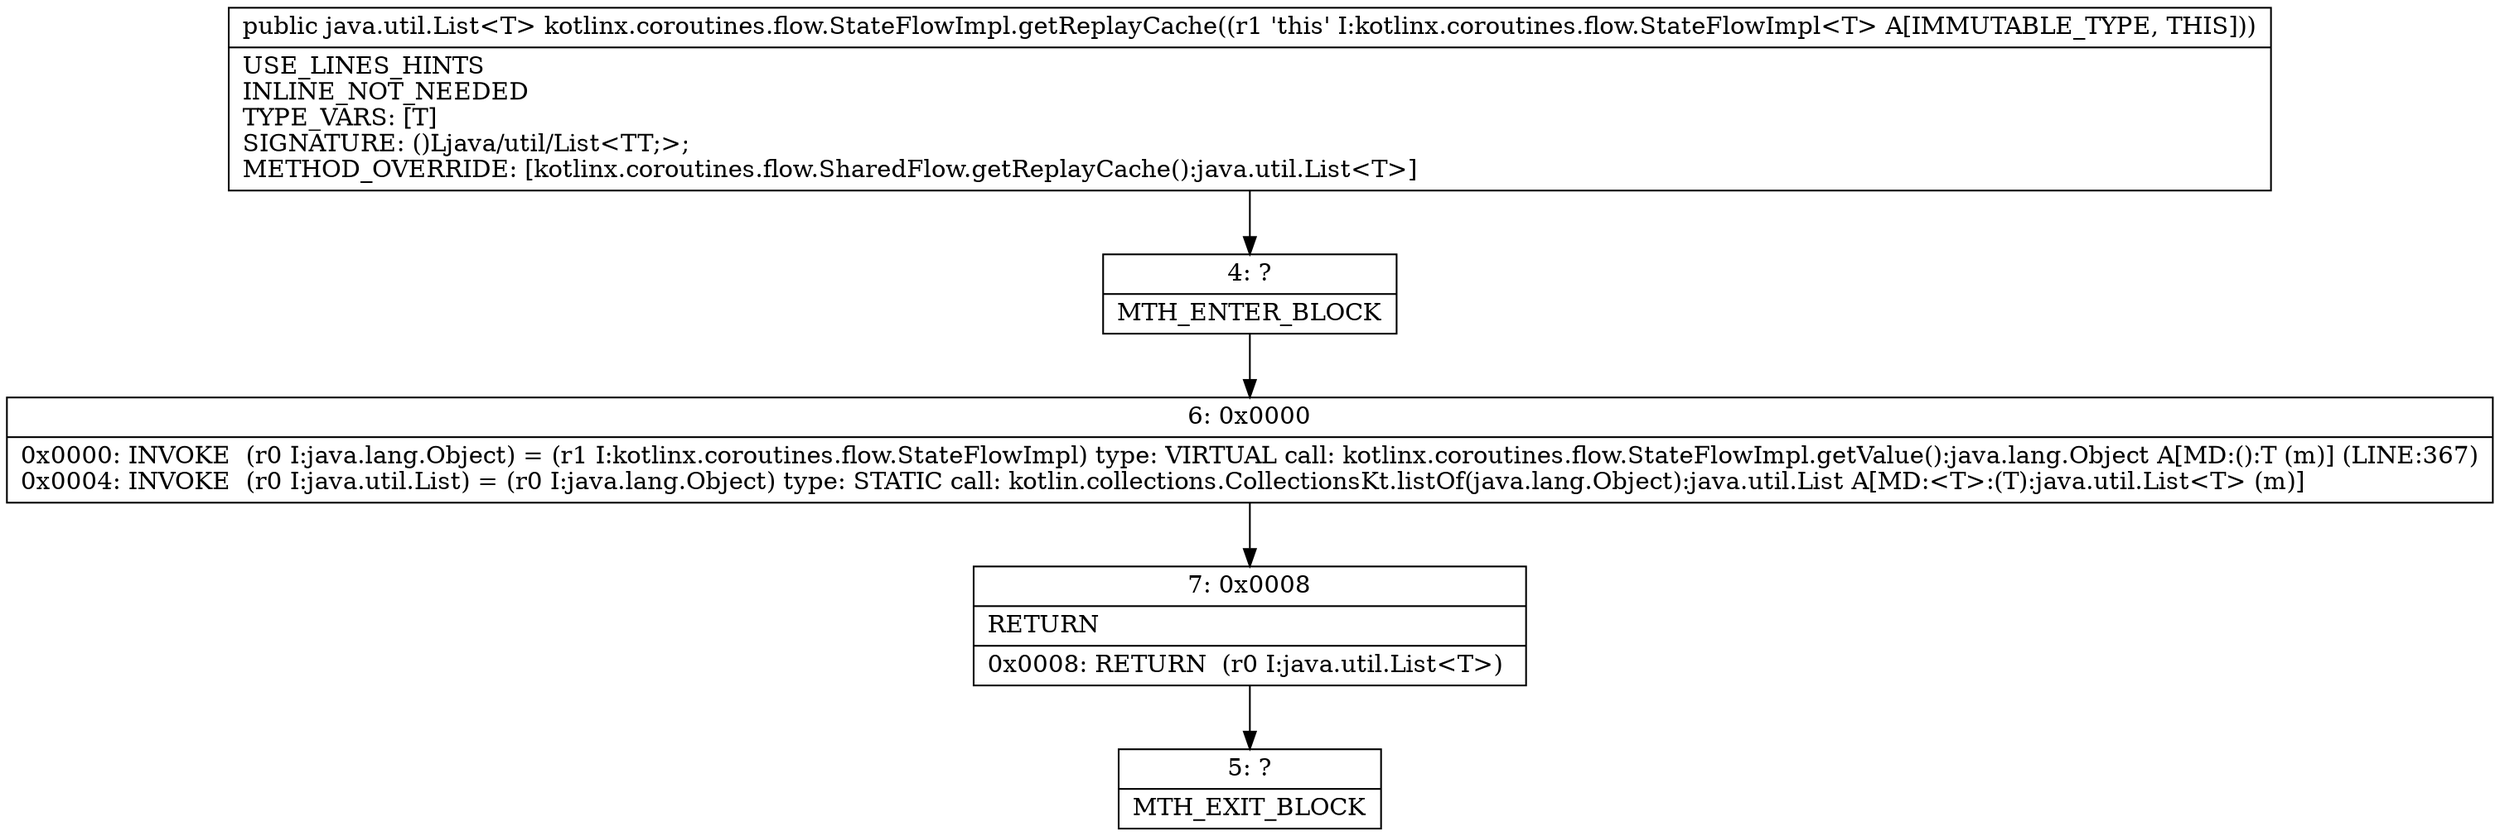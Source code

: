 digraph "CFG forkotlinx.coroutines.flow.StateFlowImpl.getReplayCache()Ljava\/util\/List;" {
Node_4 [shape=record,label="{4\:\ ?|MTH_ENTER_BLOCK\l}"];
Node_6 [shape=record,label="{6\:\ 0x0000|0x0000: INVOKE  (r0 I:java.lang.Object) = (r1 I:kotlinx.coroutines.flow.StateFlowImpl) type: VIRTUAL call: kotlinx.coroutines.flow.StateFlowImpl.getValue():java.lang.Object A[MD:():T (m)] (LINE:367)\l0x0004: INVOKE  (r0 I:java.util.List) = (r0 I:java.lang.Object) type: STATIC call: kotlin.collections.CollectionsKt.listOf(java.lang.Object):java.util.List A[MD:\<T\>:(T):java.util.List\<T\> (m)]\l}"];
Node_7 [shape=record,label="{7\:\ 0x0008|RETURN\l|0x0008: RETURN  (r0 I:java.util.List\<T\>) \l}"];
Node_5 [shape=record,label="{5\:\ ?|MTH_EXIT_BLOCK\l}"];
MethodNode[shape=record,label="{public java.util.List\<T\> kotlinx.coroutines.flow.StateFlowImpl.getReplayCache((r1 'this' I:kotlinx.coroutines.flow.StateFlowImpl\<T\> A[IMMUTABLE_TYPE, THIS]))  | USE_LINES_HINTS\lINLINE_NOT_NEEDED\lTYPE_VARS: [T]\lSIGNATURE: ()Ljava\/util\/List\<TT;\>;\lMETHOD_OVERRIDE: [kotlinx.coroutines.flow.SharedFlow.getReplayCache():java.util.List\<T\>]\l}"];
MethodNode -> Node_4;Node_4 -> Node_6;
Node_6 -> Node_7;
Node_7 -> Node_5;
}

